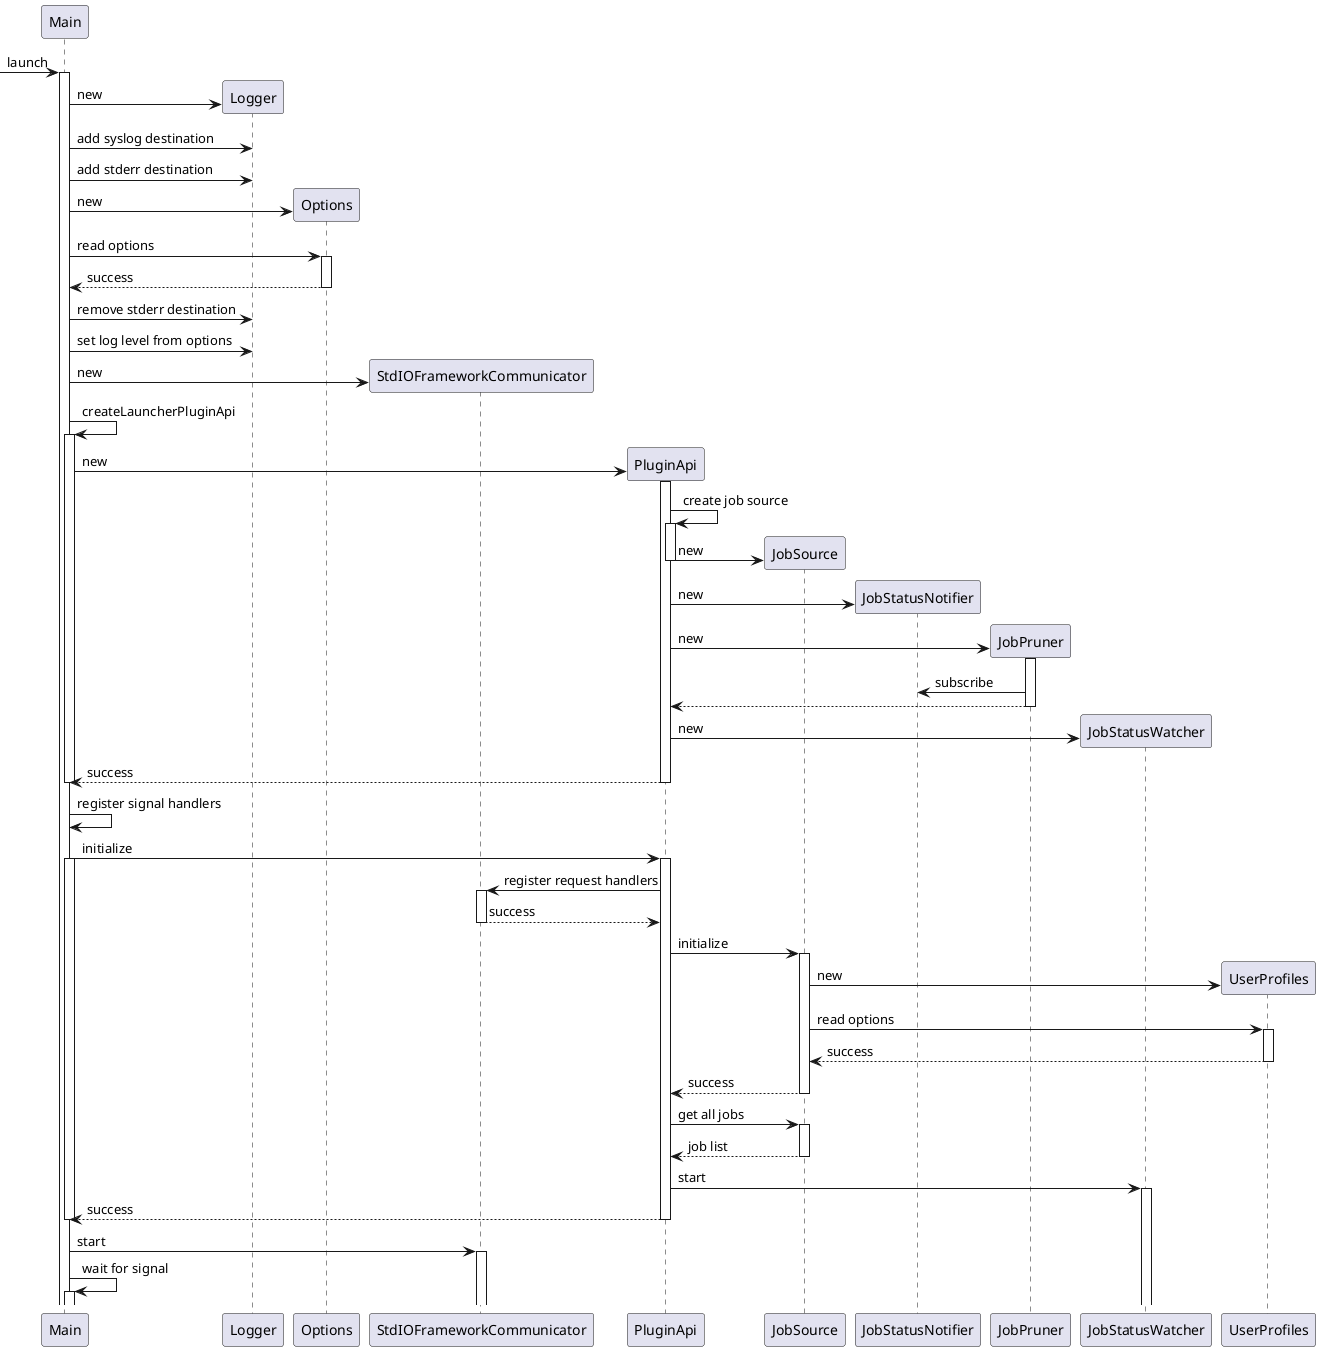 @startuml

[-> Main : launch
activate Main

create Logger
Main -> Logger : new
Main -> Logger : add syslog destination
Main -> Logger : add stderr destination

create Options
Main -> Options : new
Main -> Options ++ : read options
Main <-- Options -- : success

Main -> Logger : remove stderr destination
Main -> Logger : set log level from options

create StdIOFrameworkCommunicator
Main -> StdIOFrameworkCommunicator : new

Main -> Main ++ : createLauncherPluginApi
create PluginApi
Main -> PluginApi ++ : new

PluginApi -> PluginApi ++ : create job source
create JobSource
PluginApi -> JobSource : new
deactivate PluginApi

create JobStatusNotifier
PluginApi -> JobStatusNotifier : new

create JobPruner
PluginApi -> JobPruner ++ : new
JobPruner -> JobStatusNotifier : subscribe
PluginApi <-- JobPruner --

create JobStatusWatcher
PluginApi -> JobStatusWatcher : new

Main <-- PluginApi -- : success
deactivate Main

Main -> Main : register signal handlers

Main -> PluginApi  ++ : initialize
activate Main
StdIOFrameworkCommunicator <- PluginApi ++ : register request handlers
StdIOFrameworkCommunicator --> PluginApi -- : success

PluginApi -> JobSource ++ : initialize
create UserProfiles
JobSource -> UserProfiles : new
JobSource -> UserProfiles ++ : read options
JobSource <-- UserProfiles -- : success
PluginApi <-- JobSource -- : success

PluginApi -> JobSource ++ : get all jobs
PluginApi <-- JobSource -- : job list

PluginApi -> JobStatusWatcher ++ : start
Main <-- PluginApi -- : success

deactivate Main

Main -> StdIOFrameworkCommunicator ++ : start

Main -> Main ++ : wait for signal

@enduml

